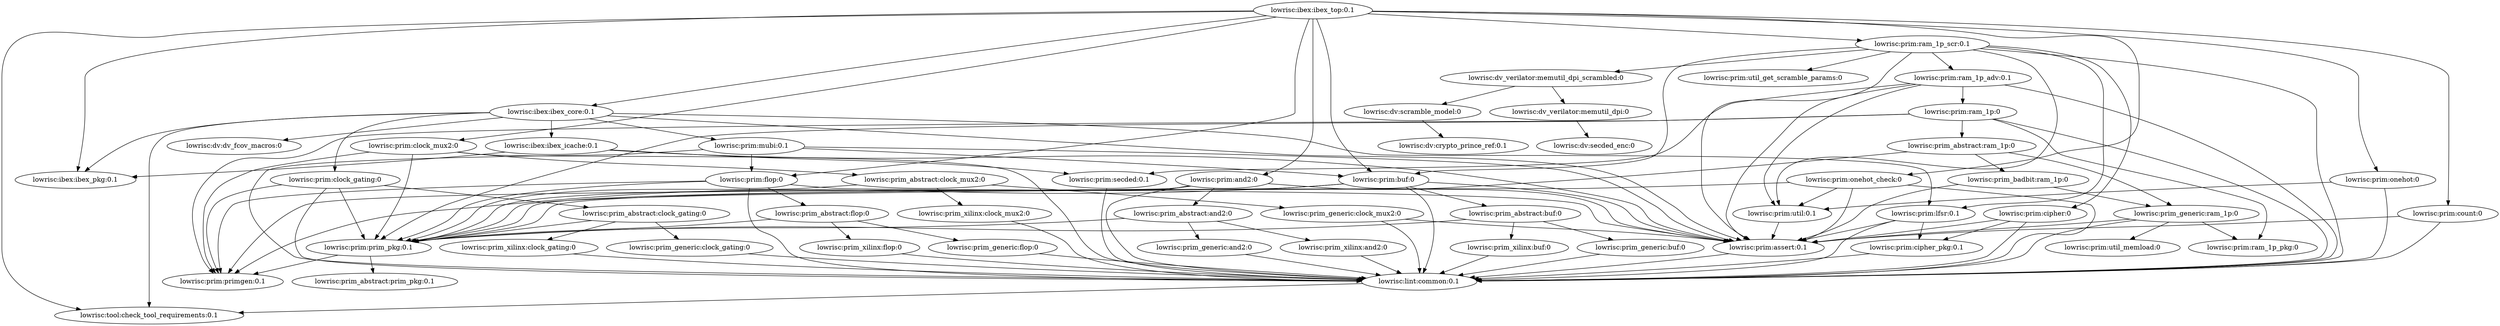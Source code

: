 digraph dependencies {
"lowrisc:ibex:ibex_top:0.1"->"lowrisc:prim:and2:0"
"lowrisc:ibex:ibex_top:0.1"->"lowrisc:prim:onehot_check:0"
"lowrisc:ibex:ibex_top:0.1"->"lowrisc:prim:onehot:0"
"lowrisc:ibex:ibex_top:0.1"->"lowrisc:prim:flop:0"
"lowrisc:ibex:ibex_top:0.1"->"lowrisc:prim:buf:0"
"lowrisc:ibex:ibex_top:0.1"->"lowrisc:ibex:ibex_core:0.1"
"lowrisc:ibex:ibex_top:0.1"->"lowrisc:prim:count:0"
"lowrisc:ibex:ibex_top:0.1"->"lowrisc:ibex:ibex_pkg:0.1"
"lowrisc:ibex:ibex_top:0.1"->"lowrisc:prim:ram_1p_scr:0.1"
"lowrisc:ibex:ibex_top:0.1"->"lowrisc:prim:clock_mux2:0"
"lowrisc:ibex:ibex_top:0.1"->"lowrisc:tool:check_tool_requirements:0.1"
"lowrisc:prim:onehot:0"->"lowrisc:prim:util:0.1"
"lowrisc:prim:onehot:0"->"lowrisc:lint:common:0.1"
"lowrisc:prim:util:0.1"->"lowrisc:prim:assert:0.1"
"lowrisc:prim:assert:0.1"->"lowrisc:lint:common:0.1"
"lowrisc:lint:common:0.1"->"lowrisc:tool:check_tool_requirements:0.1"
"lowrisc:prim:onehot_check:0"->"lowrisc:prim:assert:0.1"
"lowrisc:prim:onehot_check:0"->"lowrisc:prim:util:0.1"
"lowrisc:prim:onehot_check:0"->"lowrisc:prim:prim_pkg:0.1"
"lowrisc:prim:onehot_check:0"->"lowrisc:lint:common:0.1"
"lowrisc:prim:prim_pkg:0.1"->"lowrisc:prim:primgen:0.1"
"lowrisc:prim:prim_pkg:0.1"->"lowrisc:prim_abstract:prim_pkg:0.1"
"lowrisc:prim:ram_1p_scr:0.1"->"lowrisc:dv_verilator:memutil_dpi_scrambled:0"
"lowrisc:prim:ram_1p_scr:0.1"->"lowrisc:prim:util_get_scramble_params:0"
"lowrisc:prim:ram_1p_scr:0.1"->"lowrisc:prim:ram_1p_adv:0.1"
"lowrisc:prim:ram_1p_scr:0.1"->"lowrisc:prim:buf:0"
"lowrisc:prim:ram_1p_scr:0.1"->"lowrisc:prim:cipher:0"
"lowrisc:prim:ram_1p_scr:0.1"->"lowrisc:prim:assert:0.1"
"lowrisc:prim:ram_1p_scr:0.1"->"lowrisc:lint:common:0.1"
"lowrisc:prim:ram_1p_scr:0.1"->"lowrisc:prim:util:0.1"
"lowrisc:prim:ram_1p_scr:0.1"->"lowrisc:prim:lfsr:0.1"
"lowrisc:dv_verilator:memutil_dpi_scrambled:0"->"lowrisc:dv_verilator:memutil_dpi:0"
"lowrisc:dv_verilator:memutil_dpi_scrambled:0"->"lowrisc:dv:scramble_model:0"
"lowrisc:dv:scramble_model:0"->"lowrisc:dv:crypto_prince_ref:0.1"
"lowrisc:dv_verilator:memutil_dpi:0"->"lowrisc:dv:secded_enc:0"
"lowrisc:prim:cipher:0"->"lowrisc:prim:assert:0.1"
"lowrisc:prim:cipher:0"->"lowrisc:prim:cipher_pkg:0.1"
"lowrisc:prim:cipher:0"->"lowrisc:lint:common:0.1"
"lowrisc:prim:cipher_pkg:0.1"->"lowrisc:lint:common:0.1"
"lowrisc:prim:lfsr:0.1"->"lowrisc:prim:assert:0.1"
"lowrisc:prim:lfsr:0.1"->"lowrisc:prim:cipher_pkg:0.1"
"lowrisc:prim:lfsr:0.1"->"lowrisc:lint:common:0.1"
"lowrisc:prim:ram_1p_adv:0.1"->"lowrisc:prim:secded:0.1"
"lowrisc:prim:ram_1p_adv:0.1"->"lowrisc:prim:assert:0.1"
"lowrisc:prim:ram_1p_adv:0.1"->"lowrisc:prim:ram_1p:0"
"lowrisc:prim:ram_1p_adv:0.1"->"lowrisc:lint:common:0.1"
"lowrisc:prim:ram_1p_adv:0.1"->"lowrisc:prim:util:0.1"
"lowrisc:prim:ram_1p:0"->"lowrisc:prim:ram_1p_pkg:0"
"lowrisc:prim:ram_1p:0"->"lowrisc:prim:primgen:0.1"
"lowrisc:prim:ram_1p:0"->"lowrisc:prim:prim_pkg:0.1"
"lowrisc:prim:ram_1p:0"->"lowrisc:lint:common:0.1"
"lowrisc:prim:ram_1p:0"->"lowrisc:prim_abstract:ram_1p:0"
"lowrisc:prim_abstract:ram_1p:0"->"lowrisc:prim:prim_pkg:0.1"
"lowrisc:prim_abstract:ram_1p:0"->"lowrisc:prim_generic:ram_1p:0"
"lowrisc:prim_abstract:ram_1p:0"->"lowrisc:prim_badbit:ram_1p:0"
"lowrisc:prim_badbit:ram_1p:0"->"lowrisc:prim:assert:0.1"
"lowrisc:prim_badbit:ram_1p:0"->"lowrisc:prim_generic:ram_1p:0"
"lowrisc:prim_generic:ram_1p:0"->"lowrisc:prim:util_memload:0"
"lowrisc:prim_generic:ram_1p:0"->"lowrisc:prim:assert:0.1"
"lowrisc:prim_generic:ram_1p:0"->"lowrisc:prim:ram_1p_pkg:0"
"lowrisc:prim_generic:ram_1p:0"->"lowrisc:lint:common:0.1"
"lowrisc:prim:secded:0.1"->"lowrisc:lint:common:0.1"
"lowrisc:prim:flop:0"->"lowrisc:prim_abstract:flop:0"
"lowrisc:prim:flop:0"->"lowrisc:prim:primgen:0.1"
"lowrisc:prim:flop:0"->"lowrisc:prim:prim_pkg:0.1"
"lowrisc:prim:flop:0"->"lowrisc:prim:assert:0.1"
"lowrisc:prim:flop:0"->"lowrisc:lint:common:0.1"
"lowrisc:prim_abstract:flop:0"->"lowrisc:prim_generic:flop:0"
"lowrisc:prim_abstract:flop:0"->"lowrisc:prim:prim_pkg:0.1"
"lowrisc:prim_abstract:flop:0"->"lowrisc:prim_xilinx:flop:0"
"lowrisc:prim_xilinx:flop:0"->"lowrisc:lint:common:0.1"
"lowrisc:prim_generic:flop:0"->"lowrisc:lint:common:0.1"
"lowrisc:prim:count:0"->"lowrisc:prim:assert:0.1"
"lowrisc:prim:count:0"->"lowrisc:lint:common:0.1"
"lowrisc:prim:clock_mux2:0"->"lowrisc:prim:primgen:0.1"
"lowrisc:prim:clock_mux2:0"->"lowrisc:prim:prim_pkg:0.1"
"lowrisc:prim:clock_mux2:0"->"lowrisc:lint:common:0.1"
"lowrisc:prim:clock_mux2:0"->"lowrisc:prim_abstract:clock_mux2:0"
"lowrisc:prim_abstract:clock_mux2:0"->"lowrisc:prim_xilinx:clock_mux2:0"
"lowrisc:prim_abstract:clock_mux2:0"->"lowrisc:prim:prim_pkg:0.1"
"lowrisc:prim_abstract:clock_mux2:0"->"lowrisc:prim_generic:clock_mux2:0"
"lowrisc:prim_generic:clock_mux2:0"->"lowrisc:prim:assert:0.1"
"lowrisc:prim_generic:clock_mux2:0"->"lowrisc:lint:common:0.1"
"lowrisc:prim_xilinx:clock_mux2:0"->"lowrisc:lint:common:0.1"
"lowrisc:prim:buf:0"->"lowrisc:prim_abstract:buf:0"
"lowrisc:prim:buf:0"->"lowrisc:prim:primgen:0.1"
"lowrisc:prim:buf:0"->"lowrisc:prim:prim_pkg:0.1"
"lowrisc:prim:buf:0"->"lowrisc:prim:assert:0.1"
"lowrisc:prim:buf:0"->"lowrisc:lint:common:0.1"
"lowrisc:prim_abstract:buf:0"->"lowrisc:prim_xilinx:buf:0"
"lowrisc:prim_abstract:buf:0"->"lowrisc:prim:prim_pkg:0.1"
"lowrisc:prim_abstract:buf:0"->"lowrisc:prim_generic:buf:0"
"lowrisc:prim_generic:buf:0"->"lowrisc:lint:common:0.1"
"lowrisc:prim_xilinx:buf:0"->"lowrisc:lint:common:0.1"
"lowrisc:prim:and2:0"->"lowrisc:prim:primgen:0.1"
"lowrisc:prim:and2:0"->"lowrisc:prim:prim_pkg:0.1"
"lowrisc:prim:and2:0"->"lowrisc:prim:assert:0.1"
"lowrisc:prim:and2:0"->"lowrisc:lint:common:0.1"
"lowrisc:prim:and2:0"->"lowrisc:prim_abstract:and2:0"
"lowrisc:prim_abstract:and2:0"->"lowrisc:prim:prim_pkg:0.1"
"lowrisc:prim_abstract:and2:0"->"lowrisc:prim_xilinx:and2:0"
"lowrisc:prim_abstract:and2:0"->"lowrisc:prim_generic:and2:0"
"lowrisc:prim_generic:and2:0"->"lowrisc:lint:common:0.1"
"lowrisc:prim_xilinx:and2:0"->"lowrisc:lint:common:0.1"
"lowrisc:ibex:ibex_core:0.1"->"lowrisc:prim:mubi:0.1"
"lowrisc:ibex:ibex_core:0.1"->"lowrisc:prim:clock_gating:0"
"lowrisc:ibex:ibex_core:0.1"->"lowrisc:prim:assert:0.1"
"lowrisc:ibex:ibex_core:0.1"->"lowrisc:tool:check_tool_requirements:0.1"
"lowrisc:ibex:ibex_core:0.1"->"lowrisc:ibex:ibex_pkg:0.1"
"lowrisc:ibex:ibex_core:0.1"->"lowrisc:ibex:ibex_icache:0.1"
"lowrisc:ibex:ibex_core:0.1"->"lowrisc:prim:lfsr:0.1"
"lowrisc:ibex:ibex_core:0.1"->"lowrisc:dv:dv_fcov_macros:0"
"lowrisc:ibex:ibex_icache:0.1"->"lowrisc:prim:secded:0.1"
"lowrisc:ibex:ibex_icache:0.1"->"lowrisc:ibex:ibex_pkg:0.1"
"lowrisc:ibex:ibex_icache:0.1"->"lowrisc:prim:assert:0.1"
"lowrisc:prim:mubi:0.1"->"lowrisc:prim:assert:0.1"
"lowrisc:prim:mubi:0.1"->"lowrisc:prim:flop:0"
"lowrisc:prim:mubi:0.1"->"lowrisc:lint:common:0.1"
"lowrisc:prim:mubi:0.1"->"lowrisc:prim:buf:0"
"lowrisc:prim:clock_gating:0"->"lowrisc:prim:primgen:0.1"
"lowrisc:prim:clock_gating:0"->"lowrisc:prim:prim_pkg:0.1"
"lowrisc:prim:clock_gating:0"->"lowrisc:prim_abstract:clock_gating:0"
"lowrisc:prim:clock_gating:0"->"lowrisc:lint:common:0.1"
"lowrisc:prim_abstract:clock_gating:0"->"lowrisc:prim:prim_pkg:0.1"
"lowrisc:prim_abstract:clock_gating:0"->"lowrisc:prim_generic:clock_gating:0"
"lowrisc:prim_abstract:clock_gating:0"->"lowrisc:prim_xilinx:clock_gating:0"
"lowrisc:prim_xilinx:clock_gating:0"->"lowrisc:lint:common:0.1"
"lowrisc:prim_generic:clock_gating:0"->"lowrisc:lint:common:0.1"
}
